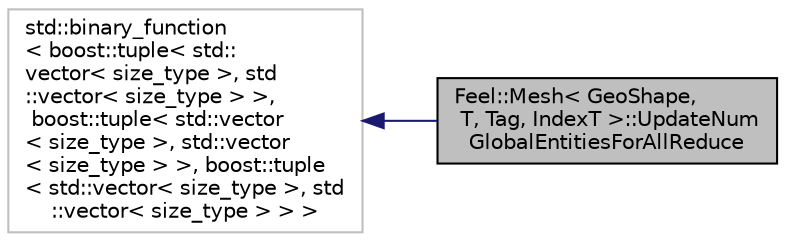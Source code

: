 digraph "Feel::Mesh&lt; GeoShape, T, Tag, IndexT &gt;::UpdateNumGlobalEntitiesForAllReduce"
{
 // LATEX_PDF_SIZE
  edge [fontname="Helvetica",fontsize="10",labelfontname="Helvetica",labelfontsize="10"];
  node [fontname="Helvetica",fontsize="10",shape=record];
  rankdir="LR";
  Node1 [label="Feel::Mesh\< GeoShape,\l T, Tag, IndexT \>::UpdateNum\lGlobalEntitiesForAllReduce",height=0.2,width=0.4,color="black", fillcolor="grey75", style="filled", fontcolor="black",tooltip=" "];
  Node2 -> Node1 [dir="back",color="midnightblue",fontsize="10",style="solid",fontname="Helvetica"];
  Node2 [label="std::binary_function\l\< boost::tuple\< std::\lvector\< size_type \>, std\l::vector\< size_type \> \>,\l boost::tuple\< std::vector\l\< size_type \>, std::vector\l\< size_type \> \>, boost::tuple\l\< std::vector\< size_type \>, std\l::vector\< size_type \> \> \>",height=0.2,width=0.4,color="grey75", fillcolor="white", style="filled",tooltip=" "];
}
